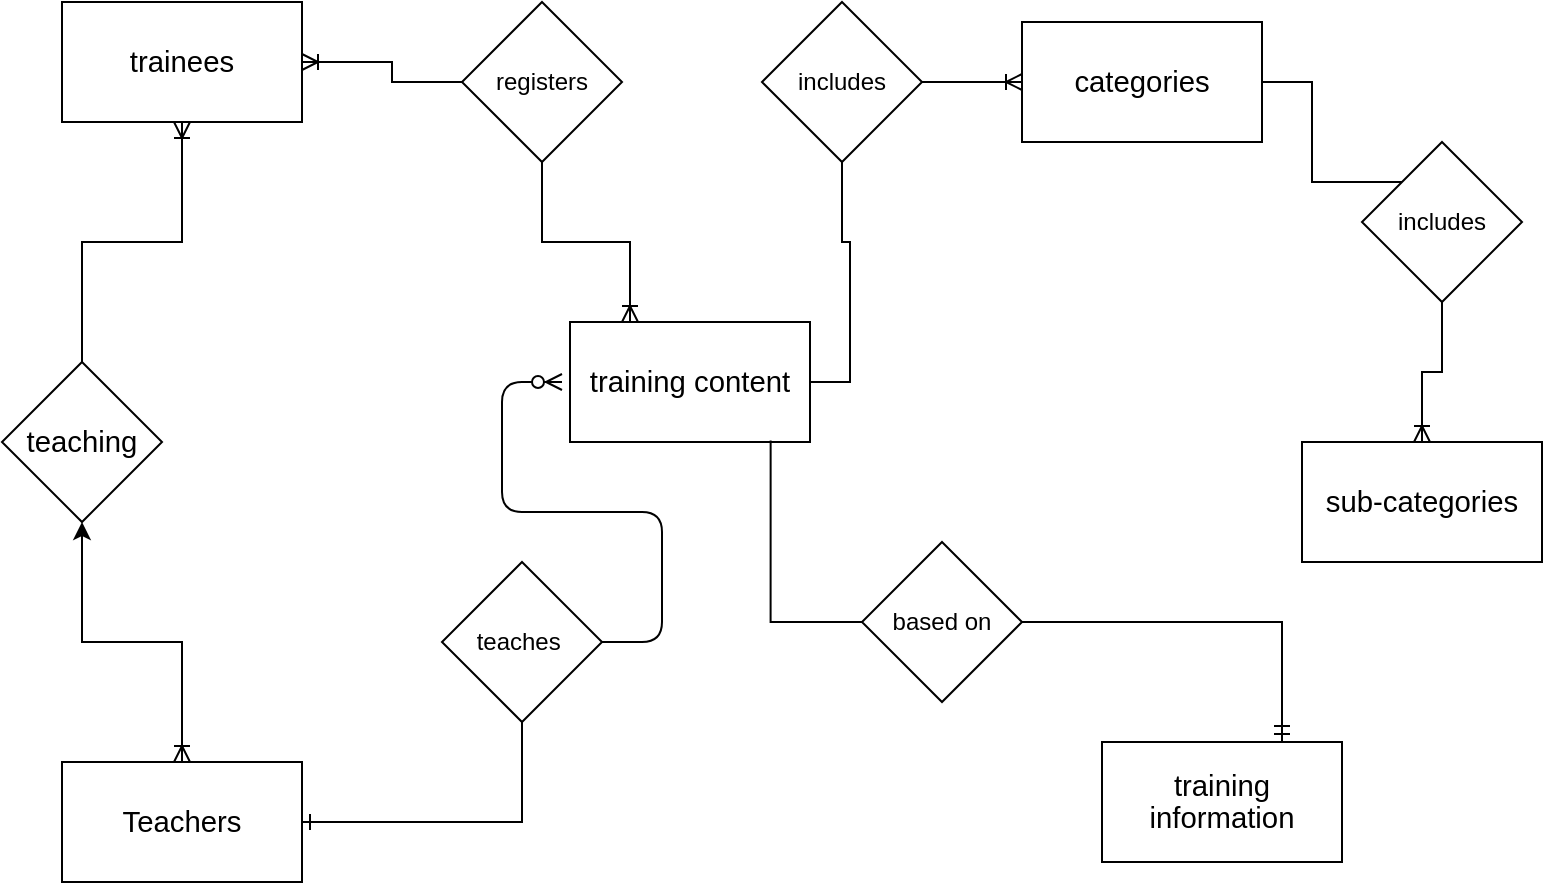 <mxfile version="13.10.4" type="github">
  <diagram id="dLRuijo1h4lTfzTn_HyQ" name="Page-1">
    <mxGraphModel dx="868" dy="393" grid="1" gridSize="10" guides="1" tooltips="1" connect="1" arrows="1" fold="1" page="1" pageScale="1" pageWidth="827" pageHeight="1169" math="0" shadow="0">
      <root>
        <mxCell id="0" />
        <mxCell id="1" parent="0" />
        <mxCell id="CfXr2gRNgboXZwhCLkDg-1" value="&lt;span style=&quot;font-size: 11pt ; line-height: 107% ; font-family: &amp;#34;calibri&amp;#34; , sans-serif&quot;&gt;trainees&lt;/span&gt;&lt;span style=&quot;font-size: 11.0pt ; line-height: 107% ; font-family: &amp;#34;calibri&amp;#34; , sans-serif&quot;&gt;&lt;/span&gt;" style="rounded=0;whiteSpace=wrap;html=1;" parent="1" vertex="1">
          <mxGeometry x="40" y="20" width="120" height="60" as="geometry" />
        </mxCell>
        <mxCell id="CfXr2gRNgboXZwhCLkDg-40" style="edgeStyle=orthogonalEdgeStyle;rounded=0;orthogonalLoop=1;jettySize=auto;html=1;entryX=0.5;entryY=1;entryDx=0;entryDy=0;endArrow=none;endFill=0;startArrow=ERone;startFill=0;" parent="1" source="CfXr2gRNgboXZwhCLkDg-2" target="CfXr2gRNgboXZwhCLkDg-32" edge="1">
          <mxGeometry relative="1" as="geometry" />
        </mxCell>
        <mxCell id="CfXr2gRNgboXZwhCLkDg-2" value="&lt;span style=&quot;font-size: 11pt ; line-height: 107% ; font-family: &amp;#34;calibri&amp;#34; , sans-serif ; background-color: rgb(255 , 255 , 255)&quot;&gt;Teachers&lt;/span&gt;" style="rounded=0;whiteSpace=wrap;html=1;" parent="1" vertex="1">
          <mxGeometry x="40" y="400" width="120" height="60" as="geometry" />
        </mxCell>
        <mxCell id="CfXr2gRNgboXZwhCLkDg-3" value="&lt;span style=&quot;font-size: 11pt ; line-height: 107% ; font-family: &amp;#34;calibri&amp;#34; , sans-serif ; background-color: rgb(255 , 255 , 255)&quot;&gt;training content&lt;/span&gt;&lt;span style=&quot;font-size: 11.0pt ; line-height: 107% ; font-family: &amp;#34;calibri&amp;#34; , sans-serif&quot;&gt;&lt;/span&gt;" style="whiteSpace=wrap;html=1;" parent="1" vertex="1">
          <mxGeometry x="294" y="180" width="120" height="60" as="geometry" />
        </mxCell>
        <mxCell id="CfXr2gRNgboXZwhCLkDg-19" value="&lt;span style=&quot;font-size: 11pt ; line-height: 107% ; font-family: &amp;#34;calibri&amp;#34; , sans-serif ; background-color: rgb(255 , 255 , 255)&quot;&gt;training information&lt;/span&gt;" style="whiteSpace=wrap;html=1;" parent="1" vertex="1">
          <mxGeometry x="560" y="390" width="120" height="60" as="geometry" />
        </mxCell>
        <mxCell id="CfXr2gRNgboXZwhCLkDg-35" style="edgeStyle=orthogonalEdgeStyle;rounded=0;orthogonalLoop=1;jettySize=auto;html=1;entryX=0.5;entryY=0;entryDx=0;entryDy=0;endArrow=ERoneToMany;endFill=0;startArrow=classic;startFill=1;" parent="1" source="CfXr2gRNgboXZwhCLkDg-20" target="CfXr2gRNgboXZwhCLkDg-2" edge="1">
          <mxGeometry relative="1" as="geometry" />
        </mxCell>
        <mxCell id="CfXr2gRNgboXZwhCLkDg-36" style="edgeStyle=orthogonalEdgeStyle;rounded=0;orthogonalLoop=1;jettySize=auto;html=1;endArrow=ERoneToMany;endFill=0;startArrow=none;startFill=0;" parent="1" source="CfXr2gRNgboXZwhCLkDg-20" target="CfXr2gRNgboXZwhCLkDg-1" edge="1">
          <mxGeometry relative="1" as="geometry" />
        </mxCell>
        <mxCell id="CfXr2gRNgboXZwhCLkDg-20" value="&lt;span style=&quot;font-size: 11.0pt ; line-height: 107% ; font-family: &amp;#34;calibri&amp;#34; , sans-serif&quot;&gt;teaching&lt;/span&gt;" style="rhombus;whiteSpace=wrap;html=1;" parent="1" vertex="1">
          <mxGeometry x="10" y="200" width="80" height="80" as="geometry" />
        </mxCell>
        <mxCell id="CfXr2gRNgboXZwhCLkDg-47" style="edgeStyle=orthogonalEdgeStyle;rounded=0;orthogonalLoop=1;jettySize=auto;html=1;entryX=1;entryY=0;entryDx=0;entryDy=0;" parent="1" source="CfXr2gRNgboXZwhCLkDg-22" target="CfXr2gRNgboXZwhCLkDg-26" edge="1">
          <mxGeometry relative="1" as="geometry" />
        </mxCell>
        <mxCell id="CfXr2gRNgboXZwhCLkDg-22" value="&lt;span style=&quot;font-size: 11.0pt ; line-height: 107% ; font-family: &amp;#34;calibri&amp;#34; , sans-serif&quot;&gt;categories&lt;/span&gt;" style="rounded=0;whiteSpace=wrap;html=1;" parent="1" vertex="1">
          <mxGeometry x="520" y="30" width="120" height="60" as="geometry" />
        </mxCell>
        <mxCell id="CfXr2gRNgboXZwhCLkDg-23" value="&lt;span style=&quot;font-size: 11.0pt ; line-height: 107% ; font-family: &amp;#34;calibri&amp;#34; , sans-serif&quot;&gt;sub-categories&lt;/span&gt;" style="whiteSpace=wrap;html=1;" parent="1" vertex="1">
          <mxGeometry x="660" y="240" width="120" height="60" as="geometry" />
        </mxCell>
        <mxCell id="CfXr2gRNgboXZwhCLkDg-48" style="edgeStyle=orthogonalEdgeStyle;rounded=0;orthogonalLoop=1;jettySize=auto;html=1;endArrow=ERoneToMany;endFill=0;" parent="1" source="CfXr2gRNgboXZwhCLkDg-26" target="CfXr2gRNgboXZwhCLkDg-23" edge="1">
          <mxGeometry relative="1" as="geometry" />
        </mxCell>
        <mxCell id="CfXr2gRNgboXZwhCLkDg-26" value="includes" style="rhombus;whiteSpace=wrap;html=1;" parent="1" vertex="1">
          <mxGeometry x="690" y="90" width="80" height="80" as="geometry" />
        </mxCell>
        <mxCell id="CfXr2gRNgboXZwhCLkDg-45" style="edgeStyle=orthogonalEdgeStyle;rounded=0;orthogonalLoop=1;jettySize=auto;html=1;entryX=1;entryY=0.5;entryDx=0;entryDy=0;endArrow=none;endFill=0;" parent="1" source="CfXr2gRNgboXZwhCLkDg-27" target="CfXr2gRNgboXZwhCLkDg-3" edge="1">
          <mxGeometry relative="1" as="geometry" />
        </mxCell>
        <mxCell id="CfXr2gRNgboXZwhCLkDg-46" style="edgeStyle=orthogonalEdgeStyle;rounded=0;orthogonalLoop=1;jettySize=auto;html=1;endArrow=ERoneToMany;endFill=0;" parent="1" source="CfXr2gRNgboXZwhCLkDg-27" target="CfXr2gRNgboXZwhCLkDg-22" edge="1">
          <mxGeometry relative="1" as="geometry" />
        </mxCell>
        <mxCell id="CfXr2gRNgboXZwhCLkDg-27" value="includes" style="rhombus;whiteSpace=wrap;html=1;" parent="1" vertex="1">
          <mxGeometry x="390" y="20" width="80" height="80" as="geometry" />
        </mxCell>
        <mxCell id="CfXr2gRNgboXZwhCLkDg-49" style="edgeStyle=orthogonalEdgeStyle;rounded=0;orthogonalLoop=1;jettySize=auto;html=1;entryX=0.836;entryY=0.987;entryDx=0;entryDy=0;entryPerimeter=0;endArrow=none;endFill=0;" parent="1" source="CfXr2gRNgboXZwhCLkDg-30" target="CfXr2gRNgboXZwhCLkDg-3" edge="1">
          <mxGeometry relative="1" as="geometry">
            <mxPoint x="420" y="240" as="targetPoint" />
          </mxGeometry>
        </mxCell>
        <mxCell id="CfXr2gRNgboXZwhCLkDg-50" style="edgeStyle=orthogonalEdgeStyle;rounded=0;orthogonalLoop=1;jettySize=auto;html=1;entryX=0.75;entryY=0;entryDx=0;entryDy=0;endArrow=ERmandOne;endFill=0;" parent="1" source="CfXr2gRNgboXZwhCLkDg-30" target="CfXr2gRNgboXZwhCLkDg-19" edge="1">
          <mxGeometry relative="1" as="geometry" />
        </mxCell>
        <mxCell id="CfXr2gRNgboXZwhCLkDg-30" value="based on" style="rhombus;whiteSpace=wrap;html=1;" parent="1" vertex="1">
          <mxGeometry x="440" y="290" width="80" height="80" as="geometry" />
        </mxCell>
        <mxCell id="CfXr2gRNgboXZwhCLkDg-43" style="edgeStyle=orthogonalEdgeStyle;rounded=0;orthogonalLoop=1;jettySize=auto;html=1;endArrow=ERoneToMany;endFill=0;" parent="1" source="CfXr2gRNgboXZwhCLkDg-31" edge="1">
          <mxGeometry relative="1" as="geometry">
            <mxPoint x="160" y="50" as="targetPoint" />
            <Array as="points">
              <mxPoint x="205" y="60" />
              <mxPoint x="205" y="50" />
            </Array>
          </mxGeometry>
        </mxCell>
        <mxCell id="CfXr2gRNgboXZwhCLkDg-44" style="edgeStyle=orthogonalEdgeStyle;rounded=0;orthogonalLoop=1;jettySize=auto;html=1;entryX=0.25;entryY=0;entryDx=0;entryDy=0;endArrow=ERoneToMany;endFill=0;" parent="1" source="CfXr2gRNgboXZwhCLkDg-31" target="CfXr2gRNgboXZwhCLkDg-3" edge="1">
          <mxGeometry relative="1" as="geometry" />
        </mxCell>
        <mxCell id="CfXr2gRNgboXZwhCLkDg-31" value="registers" style="rhombus;whiteSpace=wrap;html=1;" parent="1" vertex="1">
          <mxGeometry x="240" y="20" width="80" height="80" as="geometry" />
        </mxCell>
        <mxCell id="CfXr2gRNgboXZwhCLkDg-32" value="teaches&amp;nbsp;" style="rhombus;whiteSpace=wrap;html=1;" parent="1" vertex="1">
          <mxGeometry x="230" y="300" width="80" height="80" as="geometry" />
        </mxCell>
        <mxCell id="CfXr2gRNgboXZwhCLkDg-52" value="" style="edgeStyle=entityRelationEdgeStyle;fontSize=12;html=1;endArrow=ERzeroToMany;endFill=1;" parent="1" edge="1">
          <mxGeometry width="100" height="100" relative="1" as="geometry">
            <mxPoint x="310" y="340" as="sourcePoint" />
            <mxPoint x="290" y="210" as="targetPoint" />
          </mxGeometry>
        </mxCell>
      </root>
    </mxGraphModel>
  </diagram>
</mxfile>
